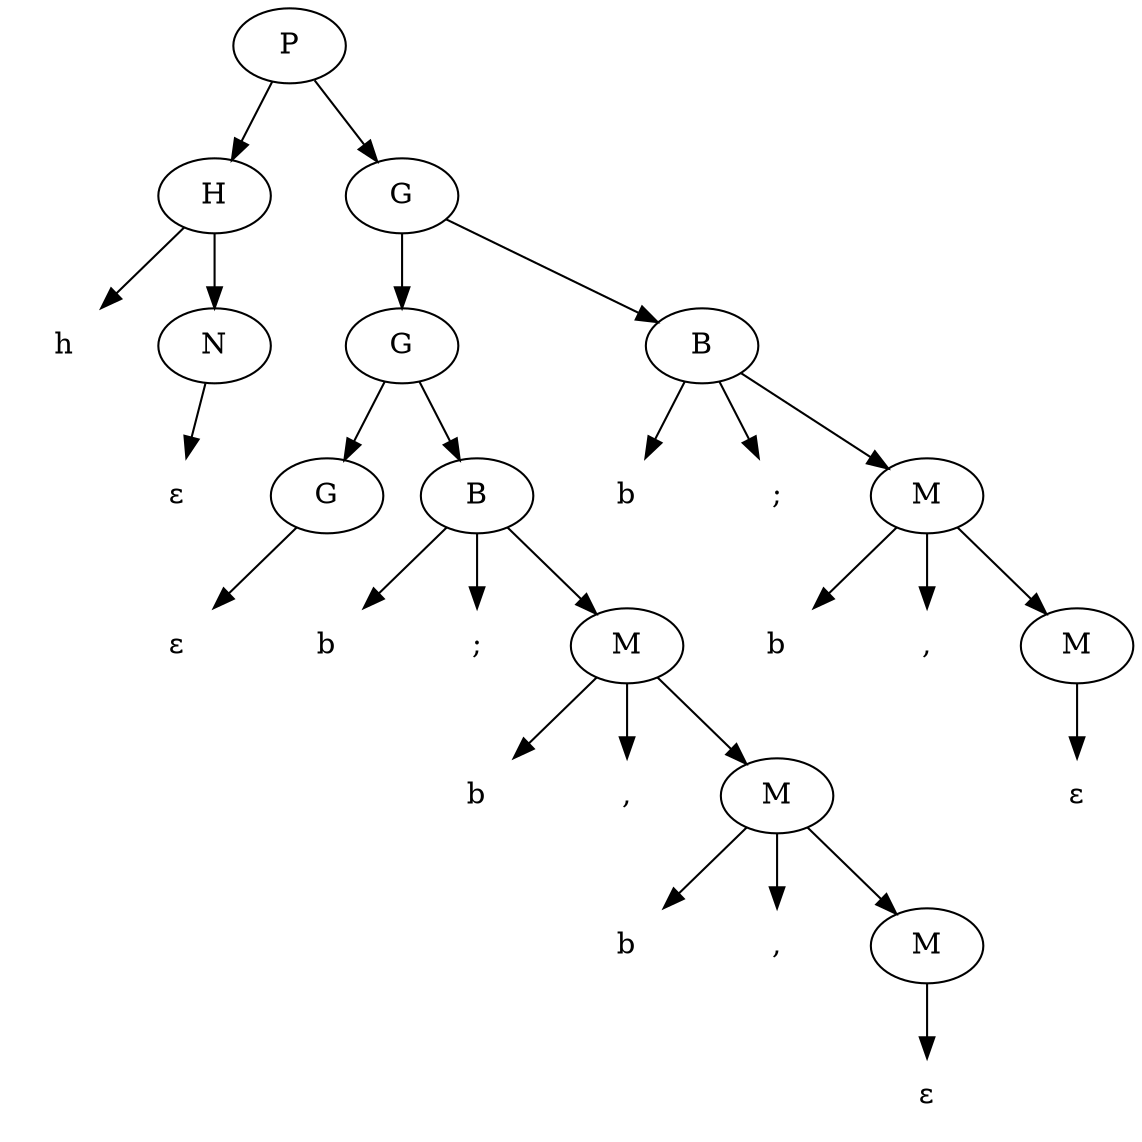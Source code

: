 digraph G {
  h [shape=none]
  b [shape=none]
  G_1 [label="G"]
  G_2 [label="G"]
  b_1 [label="b", shape=none]
  b_2 [label="b", shape=none]
  b_3 [label="b", shape=none]
  b_4 [label="b", shape=none]
  comma [label=",", shape=none]
  comma_1 [label=",", shape=none]
  comma_2 [label=",", shape=none]
  semicolons [label=";", shape=none]
  semicolons_1 [label=";", shape=none]
  ε [shape=none]
  epsilon_1 [label="ε", shape=none]
  epsilon_2 [label="ε", shape=none]
  epsilon_3 [label="ε", shape=none]
  M_1 [label="M"]
  M_2 [label="M"]
  M_3 [label="M"]
  M_4 [label="M"]
  B_1 [label="B"]
  
  P -> H 
  H -> h 
  H -> N
  N -> ε

  P -> G
  G -> G_1
  G_1 -> G_2
  G_2 -> epsilon_1
  G -> B
  B -> b
  B -> semicolons
  B -> M
  M -> comma
  M -> b_1
  M -> M_1
  M_1 -> epsilon_2

  G_1 -> B_1
  B_1 -> b_2
  B_1 -> semicolons_1
  B_1 -> M_2
  M_2 -> comma_1
  M_2 -> b_3
  M_2 -> M_3
  M_3 -> comma_2
  M_3 -> b_4
  M_3 -> M_4
  M_4 -> epsilon_3

}